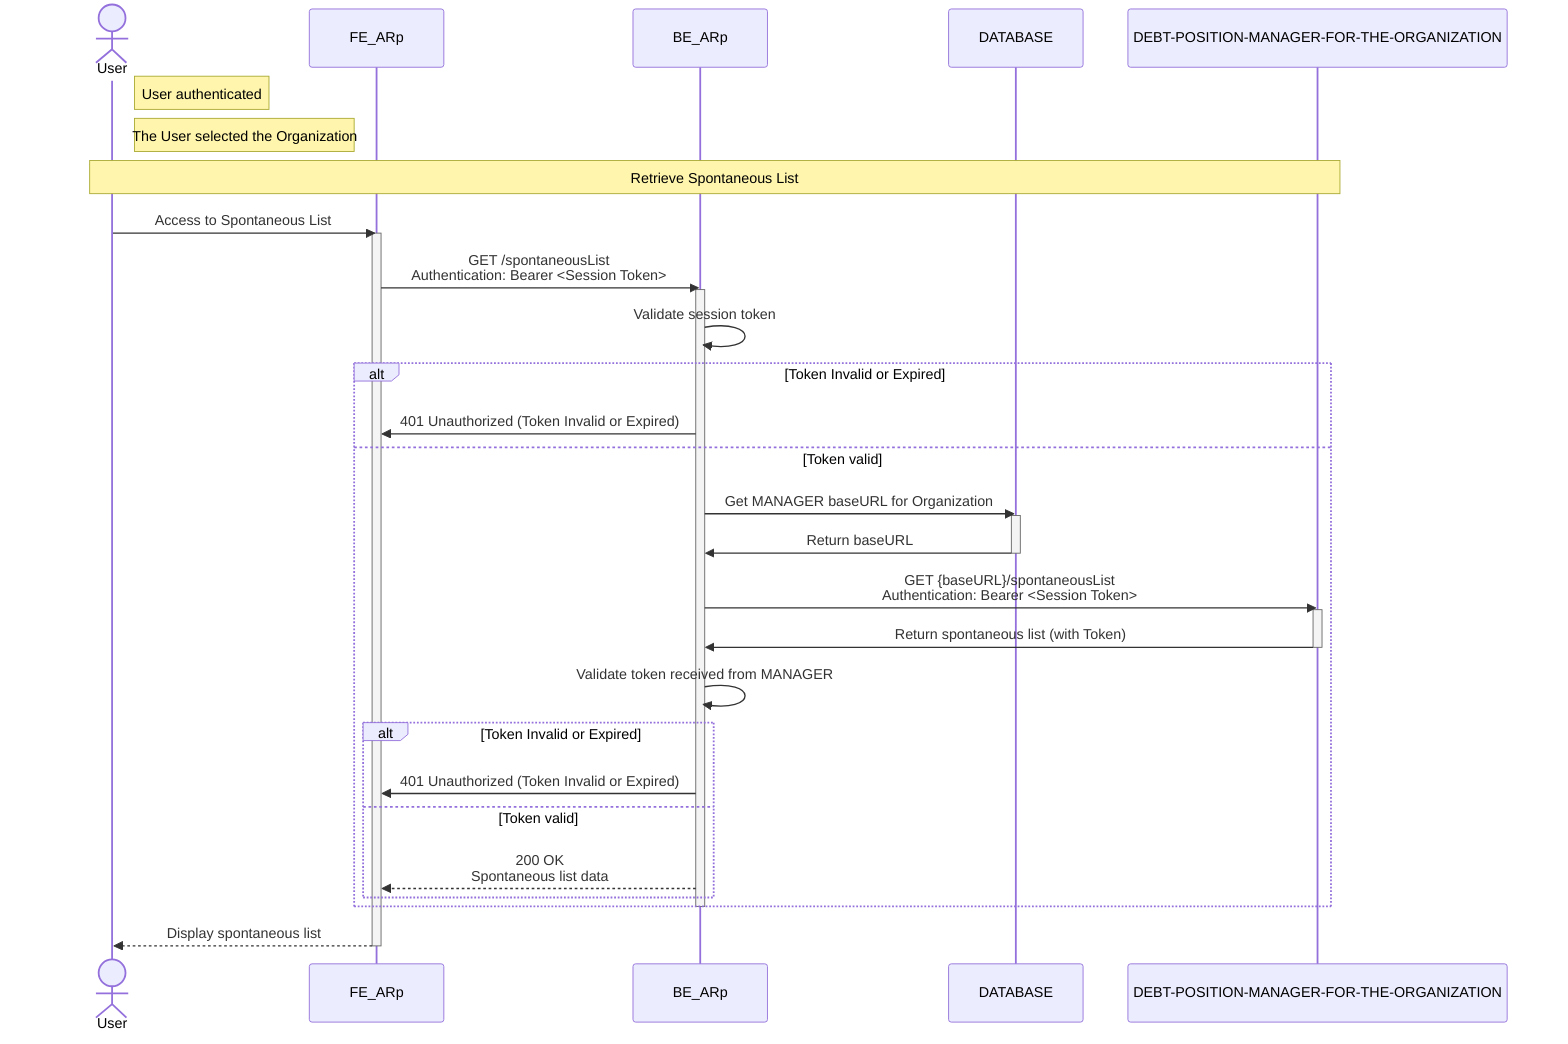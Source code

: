sequenceDiagram
    actor User
    participant FE_ARp
    participant BE_ARp
    participant DB as DATABASE
    participant MANAGER as DEBT-POSITION-MANAGER-FOR-THE-ORGANIZATION

    note right of User: User authenticated
    note right of User: The User selected the Organization
    note over User, MANAGER : Retrieve Spontaneous List

    User ->> FE_ARp : Access to Spontaneous List
    activate FE_ARp
        FE_ARp ->> BE_ARp : GET /spontaneousList <br> Authentication: Bearer <Session Token>
        activate BE_ARp
            BE_ARp ->> BE_ARp : Validate session token
            alt Token Invalid or Expired
                BE_ARp ->> FE_ARp : 401 Unauthorized (Token Invalid or Expired)
            else Token valid
                BE_ARp ->> DB : Get MANAGER baseURL for Organization
                activate DB
                    DB ->> BE_ARp : Return baseURL
                deactivate DB

                BE_ARp ->> MANAGER : GET {baseURL}/spontaneousList <br> Authentication: Bearer <Session Token>
                activate MANAGER
                    MANAGER ->> BE_ARp : Return spontaneous list (with Token)
                deactivate MANAGER

                BE_ARp ->> BE_ARp : Validate token received from MANAGER
                alt Token Invalid or Expired
                    BE_ARp ->> FE_ARp : 401 Unauthorized (Token Invalid or Expired)
                else Token valid
                    BE_ARp -->> FE_ARp : 200 OK <br> Spontaneous list data
                end
            end
        deactivate BE_ARp
        FE_ARp -->> User: Display spontaneous list
    deactivate FE_ARp